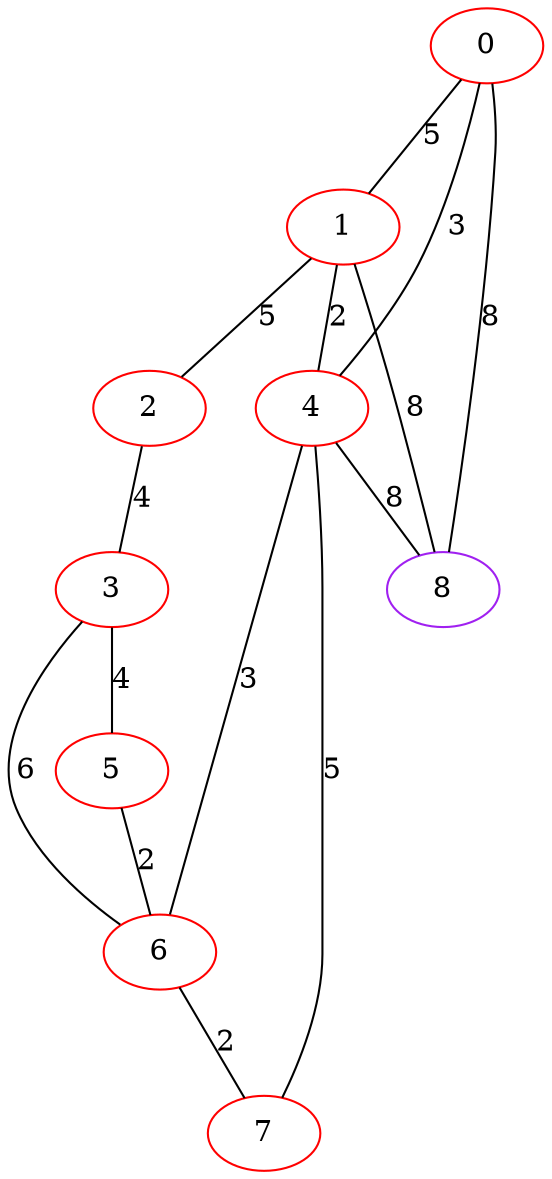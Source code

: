 graph "" {
0 [color=red, weight=1];
1 [color=red, weight=1];
2 [color=red, weight=1];
3 [color=red, weight=1];
4 [color=red, weight=1];
5 [color=red, weight=1];
6 [color=red, weight=1];
7 [color=red, weight=1];
8 [color=purple, weight=4];
0 -- 8  [key=0, label=8];
0 -- 1  [key=0, label=5];
0 -- 4  [key=0, label=3];
1 -- 8  [key=0, label=8];
1 -- 2  [key=0, label=5];
1 -- 4  [key=0, label=2];
2 -- 3  [key=0, label=4];
3 -- 5  [key=0, label=4];
3 -- 6  [key=0, label=6];
4 -- 8  [key=0, label=8];
4 -- 6  [key=0, label=3];
4 -- 7  [key=0, label=5];
5 -- 6  [key=0, label=2];
6 -- 7  [key=0, label=2];
}
